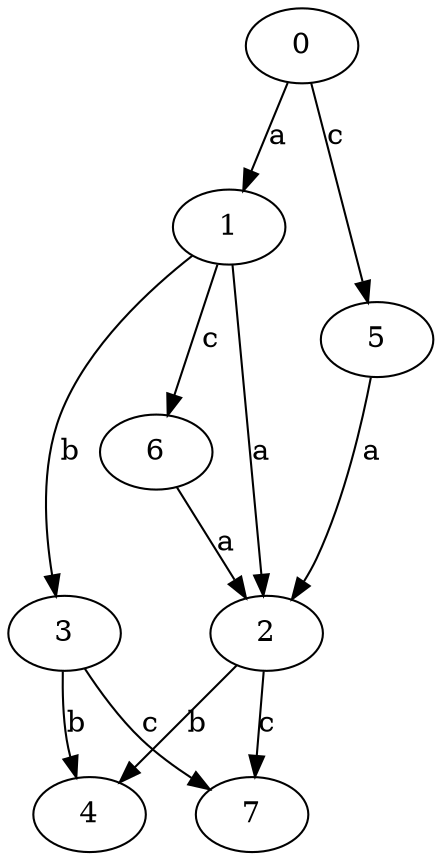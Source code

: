 strict digraph  {
1;
2;
3;
0;
4;
5;
6;
7;
1 -> 2  [label=a];
1 -> 3  [label=b];
1 -> 6  [label=c];
2 -> 4  [label=b];
2 -> 7  [label=c];
3 -> 4  [label=b];
3 -> 7  [label=c];
0 -> 1  [label=a];
0 -> 5  [label=c];
5 -> 2  [label=a];
6 -> 2  [label=a];
}
